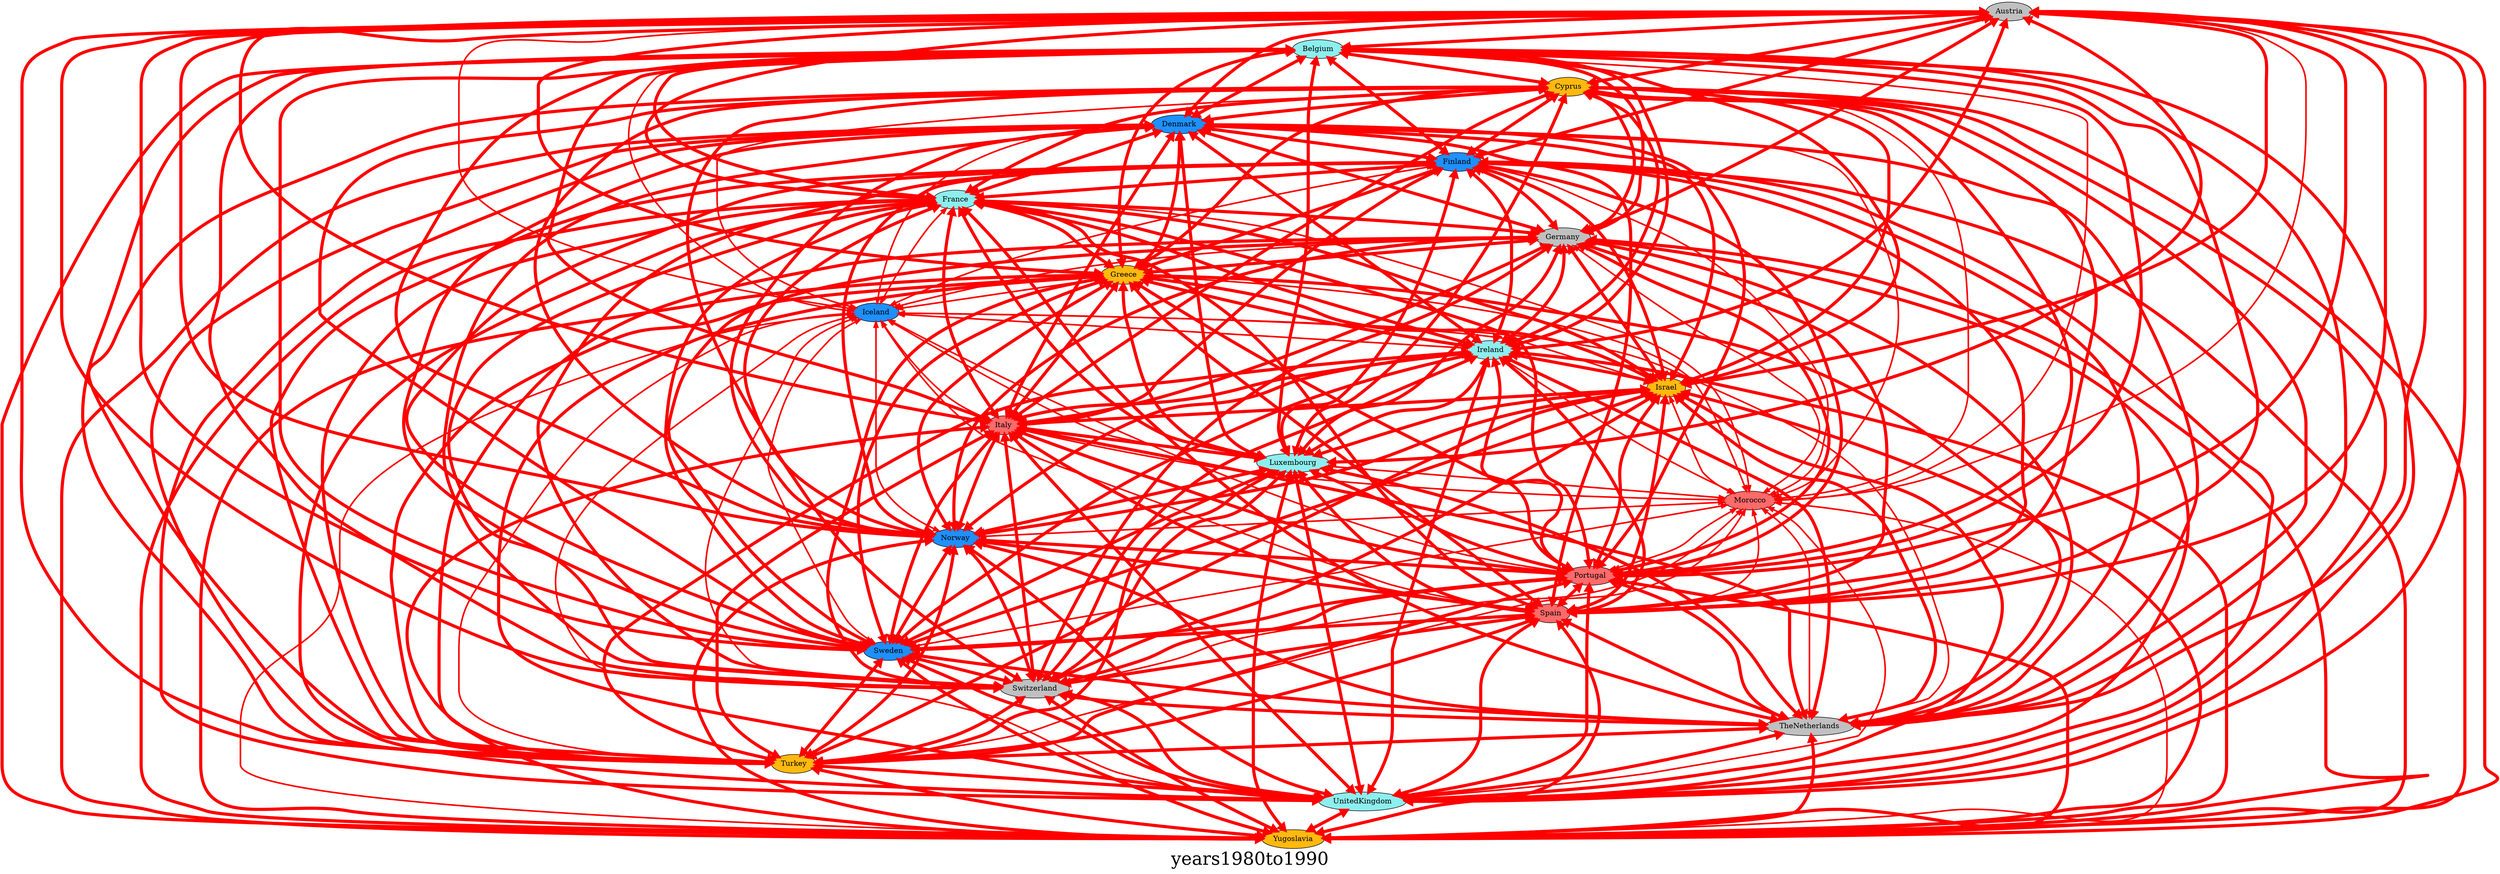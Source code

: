 digraph{ graph [label=years1980to1990, fontsize=34]; Denmark [style=filled,fillcolor=dodgerblue]; Italy [style=filled,fillcolor=indianred1]; Belgium [style=filled,fillcolor=darkslategray2]; Italy [style=filled,fillcolor=indianred1]; Denmark [style=filled,fillcolor=dodgerblue]; Finland [style=filled,fillcolor=dodgerblue]; Germany [style=filled,fillcolor=gray]; Ireland [style=filled,fillcolor=darkslategray2]; Finland [style=filled,fillcolor=dodgerblue]; Luxembourg [style=filled,fillcolor=darkslategray2]; Switzerland [style=filled,fillcolor=gray]; Turkey [style=filled,fillcolor=darkgoldenrod1]; Iceland [style=filled,fillcolor=dodgerblue]; Turkey [style=filled,fillcolor=darkgoldenrod1]; Luxembourg [style=filled,fillcolor=darkslategray2]; Spain [style=filled,fillcolor=indianred1]; Greece [style=filled,fillcolor=darkgoldenrod1]; Italy [style=filled,fillcolor=indianred1]; Austria [style=filled,fillcolor=gray]; Ireland [style=filled,fillcolor=darkslategray2]; Belgium [style=filled,fillcolor=darkslategray2]; Yugoslavia [style=filled,fillcolor=darkgoldenrod1]; Switzerland [style=filled,fillcolor=gray]; Yugoslavia [style=filled,fillcolor=darkgoldenrod1]; Greece [style=filled,fillcolor=darkgoldenrod1]; Spain [style=filled,fillcolor=indianred1]; France [style=filled,fillcolor=darkslategray2]; Ireland [style=filled,fillcolor=darkslategray2]; Norway [style=filled,fillcolor=dodgerblue]; TheNetherlands [style=filled,fillcolor=gray]; Italy [style=filled,fillcolor=indianred1]; Sweden [style=filled,fillcolor=dodgerblue]; Iceland [style=filled,fillcolor=dodgerblue]; Switzerland [style=filled,fillcolor=gray]; Luxembourg [style=filled,fillcolor=darkslategray2]; Yugoslavia [style=filled,fillcolor=darkgoldenrod1]; Ireland [style=filled,fillcolor=darkslategray2]; UnitedKingdom [style=filled,fillcolor=darkslategray2]; Finland [style=filled,fillcolor=dodgerblue]; TheNetherlands [style=filled,fillcolor=gray]; Germany [style=filled,fillcolor=gray]; Portugal [style=filled,fillcolor=indianred1]; Austria [style=filled,fillcolor=gray]; Portugal [style=filled,fillcolor=indianred1]; Denmark [style=filled,fillcolor=dodgerblue]; Iceland [style=filled,fillcolor=dodgerblue]; Morocco [style=filled,fillcolor=indianred1]; Norway [style=filled,fillcolor=dodgerblue]; Austria [style=filled,fillcolor=gray]; Denmark [style=filled,fillcolor=dodgerblue]; Sweden [style=filled,fillcolor=dodgerblue]; UnitedKingdom [style=filled,fillcolor=darkslategray2]; Turkey [style=filled,fillcolor=darkgoldenrod1]; Yugoslavia [style=filled,fillcolor=darkgoldenrod1]; Finland [style=filled,fillcolor=dodgerblue]; France [style=filled,fillcolor=darkslategray2]; Iceland [style=filled,fillcolor=dodgerblue]; Israel [style=filled,fillcolor=darkgoldenrod1]; Italy [style=filled,fillcolor=indianred1]; Yugoslavia [style=filled,fillcolor=darkgoldenrod1]; Italy [style=filled,fillcolor=indianred1]; Norway [style=filled,fillcolor=dodgerblue]; Italy [style=filled,fillcolor=indianred1]; Switzerland [style=filled,fillcolor=gray]; Finland [style=filled,fillcolor=dodgerblue]; Ireland [style=filled,fillcolor=darkslategray2]; Greece [style=filled,fillcolor=darkgoldenrod1]; Iceland [style=filled,fillcolor=dodgerblue]; Cyprus [style=filled,fillcolor=darkgoldenrod1]; Luxembourg [style=filled,fillcolor=darkslategray2]; Denmark [style=filled,fillcolor=dodgerblue]; Ireland [style=filled,fillcolor=darkslategray2]; Austria [style=filled,fillcolor=gray]; Turkey [style=filled,fillcolor=darkgoldenrod1]; Germany [style=filled,fillcolor=gray]; Switzerland [style=filled,fillcolor=gray]; Austria [style=filled,fillcolor=gray]; Iceland [style=filled,fillcolor=dodgerblue]; Finland [style=filled,fillcolor=dodgerblue]; Israel [style=filled,fillcolor=darkgoldenrod1]; Morocco [style=filled,fillcolor=indianred1]; Turkey [style=filled,fillcolor=darkgoldenrod1]; Austria [style=filled,fillcolor=gray]; Israel [style=filled,fillcolor=darkgoldenrod1]; Denmark [style=filled,fillcolor=dodgerblue]; Portugal [style=filled,fillcolor=indianred1]; Austria [style=filled,fillcolor=gray]; Yugoslavia [style=filled,fillcolor=darkgoldenrod1]; Germany [style=filled,fillcolor=gray]; TheNetherlands [style=filled,fillcolor=gray]; Luxembourg [style=filled,fillcolor=darkslategray2]; TheNetherlands [style=filled,fillcolor=gray]; Norway [style=filled,fillcolor=dodgerblue]; Yugoslavia [style=filled,fillcolor=darkgoldenrod1]; Cyprus [style=filled,fillcolor=darkgoldenrod1]; Norway [style=filled,fillcolor=dodgerblue]; Greece [style=filled,fillcolor=darkgoldenrod1]; Israel [style=filled,fillcolor=darkgoldenrod1]; France [style=filled,fillcolor=darkslategray2]; Portugal [style=filled,fillcolor=indianred1]; Switzerland [style=filled,fillcolor=gray]; UnitedKingdom [style=filled,fillcolor=darkslategray2]; Cyprus [style=filled,fillcolor=darkgoldenrod1]; Turkey [style=filled,fillcolor=darkgoldenrod1]; Luxembourg [style=filled,fillcolor=darkslategray2]; Sweden [style=filled,fillcolor=dodgerblue]; Israel [style=filled,fillcolor=darkgoldenrod1]; UnitedKingdom [style=filled,fillcolor=darkslategray2]; Belgium [style=filled,fillcolor=darkslategray2]; Ireland [style=filled,fillcolor=darkslategray2]; Morocco [style=filled,fillcolor=indianred1]; Sweden [style=filled,fillcolor=dodgerblue]; Denmark [style=filled,fillcolor=dodgerblue]; Greece [style=filled,fillcolor=darkgoldenrod1]; Austria [style=filled,fillcolor=gray]; UnitedKingdom [style=filled,fillcolor=darkslategray2]; Belgium [style=filled,fillcolor=darkslategray2]; UnitedKingdom [style=filled,fillcolor=darkslategray2]; Denmark [style=filled,fillcolor=dodgerblue]; Morocco [style=filled,fillcolor=indianred1]; Italy [style=filled,fillcolor=indianred1]; Luxembourg [style=filled,fillcolor=darkslategray2]; Germany [style=filled,fillcolor=gray]; Israel [style=filled,fillcolor=darkgoldenrod1]; Denmark [style=filled,fillcolor=dodgerblue]; Luxembourg [style=filled,fillcolor=darkslategray2]; Cyprus [style=filled,fillcolor=darkgoldenrod1]; Germany [style=filled,fillcolor=gray]; Finland [style=filled,fillcolor=dodgerblue]; Iceland [style=filled,fillcolor=dodgerblue]; Ireland [style=filled,fillcolor=darkslategray2]; Portugal [style=filled,fillcolor=indianred1]; Luxembourg [style=filled,fillcolor=darkslategray2]; Switzerland [style=filled,fillcolor=gray]; Finland [style=filled,fillcolor=dodgerblue]; Spain [style=filled,fillcolor=indianred1]; Switzerland [style=filled,fillcolor=gray]; Cyprus [style=filled,fillcolor=darkgoldenrod1]; Italy [style=filled,fillcolor=indianred1]; TheNetherlands [style=filled,fillcolor=gray]; Spain [style=filled,fillcolor=indianred1]; Turkey [style=filled,fillcolor=darkgoldenrod1]; Finland [style=filled,fillcolor=dodgerblue]; Turkey [style=filled,fillcolor=darkgoldenrod1]; Portugal [style=filled,fillcolor=indianred1]; Yugoslavia [style=filled,fillcolor=darkgoldenrod1]; Germany [style=filled,fillcolor=gray]; Italy [style=filled,fillcolor=indianred1]; Greece [style=filled,fillcolor=darkgoldenrod1]; TheNetherlands [style=filled,fillcolor=gray]; Germany [style=filled,fillcolor=gray]; Greece [style=filled,fillcolor=darkgoldenrod1]; Sweden [style=filled,fillcolor=dodgerblue]; Turkey [style=filled,fillcolor=darkgoldenrod1]; Switzerland [style=filled,fillcolor=gray]; TheNetherlands [style=filled,fillcolor=gray]; Cyprus [style=filled,fillcolor=darkgoldenrod1]; Finland [style=filled,fillcolor=dodgerblue]; Belgium [style=filled,fillcolor=darkslategray2]; Switzerland [style=filled,fillcolor=gray]; Denmark [style=filled,fillcolor=dodgerblue]; Switzerland [style=filled,fillcolor=gray]; Austria [style=filled,fillcolor=gray]; Switzerland [style=filled,fillcolor=gray]; Ireland [style=filled,fillcolor=darkslategray2]; Switzerland [style=filled,fillcolor=gray]; Cyprus [style=filled,fillcolor=darkgoldenrod1]; Iceland [style=filled,fillcolor=dodgerblue]; Austria [style=filled,fillcolor=gray]; Spain [style=filled,fillcolor=indianred1]; France [style=filled,fillcolor=darkslategray2]; Italy [style=filled,fillcolor=indianred1]; France [style=filled,fillcolor=darkslategray2]; Israel [style=filled,fillcolor=darkgoldenrod1]; Greece [style=filled,fillcolor=darkgoldenrod1]; Switzerland [style=filled,fillcolor=gray]; Austria [style=filled,fillcolor=gray]; Germany [style=filled,fillcolor=gray]; Finland [style=filled,fillcolor=dodgerblue]; UnitedKingdom [style=filled,fillcolor=darkslategray2]; France [style=filled,fillcolor=darkslategray2]; Luxembourg [style=filled,fillcolor=darkslategray2]; Spain [style=filled,fillcolor=indianred1]; UnitedKingdom [style=filled,fillcolor=darkslategray2]; Israel [style=filled,fillcolor=darkgoldenrod1]; Sweden [style=filled,fillcolor=dodgerblue]; Iceland [style=filled,fillcolor=dodgerblue]; Yugoslavia [style=filled,fillcolor=darkgoldenrod1]; Germany [style=filled,fillcolor=gray]; Luxembourg [style=filled,fillcolor=darkslategray2]; Portugal [style=filled,fillcolor=indianred1]; Switzerland [style=filled,fillcolor=gray]; Ireland [style=filled,fillcolor=darkslategray2]; Israel [style=filled,fillcolor=darkgoldenrod1]; Greece [style=filled,fillcolor=darkgoldenrod1]; UnitedKingdom [style=filled,fillcolor=darkslategray2]; Finland [style=filled,fillcolor=dodgerblue]; Sweden [style=filled,fillcolor=dodgerblue]; Iceland [style=filled,fillcolor=dodgerblue]; Ireland [style=filled,fillcolor=darkslategray2]; Austria [style=filled,fillcolor=gray]; Italy [style=filled,fillcolor=indianred1]; Denmark [style=filled,fillcolor=dodgerblue]; Turkey [style=filled,fillcolor=darkgoldenrod1]; Norway [style=filled,fillcolor=dodgerblue]; Turkey [style=filled,fillcolor=darkgoldenrod1]; France [style=filled,fillcolor=darkslategray2]; Greece [style=filled,fillcolor=darkgoldenrod1]; Austria [style=filled,fillcolor=gray]; Morocco [style=filled,fillcolor=indianred1]; Germany [style=filled,fillcolor=gray]; Yugoslavia [style=filled,fillcolor=darkgoldenrod1]; France [style=filled,fillcolor=darkslategray2]; TheNetherlands [style=filled,fillcolor=gray]; Sweden [style=filled,fillcolor=dodgerblue]; TheNetherlands [style=filled,fillcolor=gray]; Cyprus [style=filled,fillcolor=darkgoldenrod1]; Morocco [style=filled,fillcolor=indianred1]; Cyprus [style=filled,fillcolor=darkgoldenrod1]; Switzerland [style=filled,fillcolor=gray]; Ireland [style=filled,fillcolor=darkslategray2]; Spain [style=filled,fillcolor=indianred1]; Iceland [style=filled,fillcolor=dodgerblue]; TheNetherlands [style=filled,fillcolor=gray]; Cyprus [style=filled,fillcolor=darkgoldenrod1]; TheNetherlands [style=filled,fillcolor=gray]; Ireland [style=filled,fillcolor=darkslategray2]; Italy [style=filled,fillcolor=indianred1]; Israel [style=filled,fillcolor=darkgoldenrod1]; Morocco [style=filled,fillcolor=indianred1]; Cyprus [style=filled,fillcolor=darkgoldenrod1]; Israel [style=filled,fillcolor=darkgoldenrod1]; Austria [style=filled,fillcolor=gray]; Luxembourg [style=filled,fillcolor=darkslategray2]; Denmark [style=filled,fillcolor=dodgerblue]; Norway [style=filled,fillcolor=dodgerblue]; TheNetherlands [style=filled,fillcolor=gray]; Yugoslavia [style=filled,fillcolor=darkgoldenrod1]; Greece [style=filled,fillcolor=darkgoldenrod1]; Portugal [style=filled,fillcolor=indianred1]; Morocco [style=filled,fillcolor=indianred1]; Yugoslavia [style=filled,fillcolor=darkgoldenrod1]; Belgium [style=filled,fillcolor=darkslategray2]; Germany [style=filled,fillcolor=gray]; Spain [style=filled,fillcolor=indianred1]; TheNetherlands [style=filled,fillcolor=gray]; Germany [style=filled,fillcolor=gray]; UnitedKingdom [style=filled,fillcolor=darkslategray2]; Sweden [style=filled,fillcolor=dodgerblue]; Yugoslavia [style=filled,fillcolor=darkgoldenrod1]; Israel [style=filled,fillcolor=darkgoldenrod1]; Norway [style=filled,fillcolor=dodgerblue]; Finland [style=filled,fillcolor=dodgerblue]; Italy [style=filled,fillcolor=indianred1]; TheNetherlands [style=filled,fillcolor=gray]; UnitedKingdom [style=filled,fillcolor=darkslategray2]; Greece [style=filled,fillcolor=darkgoldenrod1]; Norway [style=filled,fillcolor=dodgerblue]; Iceland [style=filled,fillcolor=dodgerblue]; Italy [style=filled,fillcolor=indianred1]; Iceland [style=filled,fillcolor=dodgerblue]; Portugal [style=filled,fillcolor=indianred1]; Iceland [style=filled,fillcolor=dodgerblue]; Spain [style=filled,fillcolor=indianred1]; Cyprus [style=filled,fillcolor=darkgoldenrod1]; Denmark [style=filled,fillcolor=dodgerblue]; Sweden [style=filled,fillcolor=dodgerblue]; Austria [style=filled,fillcolor=gray]; Sweden [style=filled,fillcolor=dodgerblue]; Denmark [style=filled,fillcolor=dodgerblue]; UnitedKingdom [style=filled,fillcolor=darkslategray2]; Cyprus [style=filled,fillcolor=darkgoldenrod1]; Yugoslavia [style=filled,fillcolor=darkgoldenrod1]; Greece [style=filled,fillcolor=darkgoldenrod1]; Yugoslavia [style=filled,fillcolor=darkgoldenrod1]; Germany [style=filled,fillcolor=gray]; Morocco [style=filled,fillcolor=indianred1]; Iceland [style=filled,fillcolor=dodgerblue]; Luxembourg [style=filled,fillcolor=darkslategray2]; Morocco [style=filled,fillcolor=indianred1]; Belgium [style=filled,fillcolor=darkslategray2]; TheNetherlands [style=filled,fillcolor=gray]; Germany [style=filled,fillcolor=gray]; Iceland [style=filled,fillcolor=dodgerblue]; Portugal [style=filled,fillcolor=indianred1]; Turkey [style=filled,fillcolor=darkgoldenrod1]; Israel [style=filled,fillcolor=darkgoldenrod1]; Turkey [style=filled,fillcolor=darkgoldenrod1]; Finland [style=filled,fillcolor=dodgerblue]; Portugal [style=filled,fillcolor=indianred1]; Germany [style=filled,fillcolor=gray]; Turkey [style=filled,fillcolor=darkgoldenrod1]; Belgium [style=filled,fillcolor=darkslategray2]; Finland [style=filled,fillcolor=dodgerblue]; Morocco [style=filled,fillcolor=indianred1]; TheNetherlands [style=filled,fillcolor=gray]; Italy [style=filled,fillcolor=indianred1]; Spain [style=filled,fillcolor=indianred1]; Cyprus [style=filled,fillcolor=darkgoldenrod1]; UnitedKingdom [style=filled,fillcolor=darkslategray2]; Austria [style=filled,fillcolor=gray]; Belgium [style=filled,fillcolor=darkslategray2]; France [style=filled,fillcolor=darkslategray2]; Spain [style=filled,fillcolor=indianred1]; Norway [style=filled,fillcolor=dodgerblue]; Sweden [style=filled,fillcolor=dodgerblue]; Turkey [style=filled,fillcolor=darkgoldenrod1]; UnitedKingdom [style=filled,fillcolor=darkslategray2]; Portugal [style=filled,fillcolor=indianred1]; Spain [style=filled,fillcolor=indianred1]; France [style=filled,fillcolor=darkslategray2]; Norway [style=filled,fillcolor=dodgerblue]; Finland [style=filled,fillcolor=dodgerblue]; Norway [style=filled,fillcolor=dodgerblue]; Greece [style=filled,fillcolor=darkgoldenrod1]; Morocco [style=filled,fillcolor=indianred1]; Italy [style=filled,fillcolor=indianred1]; Morocco [style=filled,fillcolor=indianred1]; Austria [style=filled,fillcolor=gray]; Cyprus [style=filled,fillcolor=darkgoldenrod1]; Belgium [style=filled,fillcolor=darkslategray2]; Morocco [style=filled,fillcolor=indianred1]; Italy [style=filled,fillcolor=indianred1]; Turkey [style=filled,fillcolor=darkgoldenrod1]; Denmark [style=filled,fillcolor=dodgerblue]; Germany [style=filled,fillcolor=gray]; Israel [style=filled,fillcolor=darkgoldenrod1]; TheNetherlands [style=filled,fillcolor=gray]; Denmark [style=filled,fillcolor=dodgerblue]; Spain [style=filled,fillcolor=indianred1]; Finland [style=filled,fillcolor=dodgerblue]; Morocco [style=filled,fillcolor=indianred1]; Ireland [style=filled,fillcolor=darkslategray2]; Norway [style=filled,fillcolor=dodgerblue]; Austria [style=filled,fillcolor=gray]; Greece [style=filled,fillcolor=darkgoldenrod1]; Cyprus [style=filled,fillcolor=darkgoldenrod1]; Sweden [style=filled,fillcolor=dodgerblue]; TheNetherlands [style=filled,fillcolor=gray]; Turkey [style=filled,fillcolor=darkgoldenrod1]; Morocco [style=filled,fillcolor=indianred1]; UnitedKingdom [style=filled,fillcolor=darkslategray2]; Iceland [style=filled,fillcolor=dodgerblue]; UnitedKingdom [style=filled,fillcolor=darkslategray2]; Austria [style=filled,fillcolor=gray]; TheNetherlands [style=filled,fillcolor=gray]; Finland [style=filled,fillcolor=dodgerblue]; Germany [style=filled,fillcolor=gray]; Luxembourg [style=filled,fillcolor=darkslategray2]; Portugal [style=filled,fillcolor=indianred1]; Norway [style=filled,fillcolor=dodgerblue]; Spain [style=filled,fillcolor=indianred1]; France [style=filled,fillcolor=darkslategray2]; Switzerland [style=filled,fillcolor=gray]; France [style=filled,fillcolor=darkslategray2]; Sweden [style=filled,fillcolor=dodgerblue]; Switzerland [style=filled,fillcolor=gray]; Luxembourg [style=filled,fillcolor=darkslategray2]; UnitedKingdom [style=filled,fillcolor=darkslategray2]; France [style=filled,fillcolor=darkslategray2]; Yugoslavia [style=filled,fillcolor=darkgoldenrod1]; Italy [style=filled,fillcolor=indianred1]; UnitedKingdom [style=filled,fillcolor=darkslategray2]; Iceland [style=filled,fillcolor=dodgerblue]; Norway [style=filled,fillcolor=dodgerblue]; Morocco [style=filled,fillcolor=indianred1]; Portugal [style=filled,fillcolor=indianred1]; Greece [style=filled,fillcolor=darkgoldenrod1]; Turkey [style=filled,fillcolor=darkgoldenrod1]; Finland [style=filled,fillcolor=dodgerblue]; Switzerland [style=filled,fillcolor=gray]; Ireland [style=filled,fillcolor=darkslategray2]; TheNetherlands [style=filled,fillcolor=gray]; Greece [style=filled,fillcolor=darkgoldenrod1]; Luxembourg [style=filled,fillcolor=darkslategray2]; Israel [style=filled,fillcolor=darkgoldenrod1]; Italy [style=filled,fillcolor=indianred1]; Morocco [style=filled,fillcolor=indianred1]; Spain [style=filled,fillcolor=indianred1]; Israel [style=filled,fillcolor=darkgoldenrod1]; Yugoslavia [style=filled,fillcolor=darkgoldenrod1]; Ireland [style=filled,fillcolor=darkslategray2]; Sweden [style=filled,fillcolor=dodgerblue]; Belgium [style=filled,fillcolor=darkslategray2]; Israel [style=filled,fillcolor=darkgoldenrod1]; Belgium [style=filled,fillcolor=darkslategray2]; Portugal [style=filled,fillcolor=indianred1]; Denmark [style=filled,fillcolor=dodgerblue]; TheNetherlands [style=filled,fillcolor=gray]; Morocco [style=filled,fillcolor=indianred1]; Switzerland [style=filled,fillcolor=gray]; Spain [style=filled,fillcolor=indianred1]; Sweden [style=filled,fillcolor=dodgerblue]; Denmark [style=filled,fillcolor=dodgerblue]; France [style=filled,fillcolor=darkslategray2]; Israel [style=filled,fillcolor=darkgoldenrod1]; Portugal [style=filled,fillcolor=indianred1]; Belgium [style=filled,fillcolor=darkslategray2]; Sweden [style=filled,fillcolor=dodgerblue]; Norway [style=filled,fillcolor=dodgerblue]; UnitedKingdom [style=filled,fillcolor=darkslategray2]; Norway [style=filled,fillcolor=dodgerblue]; Switzerland [style=filled,fillcolor=gray]; France [style=filled,fillcolor=darkslategray2]; UnitedKingdom [style=filled,fillcolor=darkslategray2]; Germany [style=filled,fillcolor=gray]; Sweden [style=filled,fillcolor=dodgerblue]; Cyprus [style=filled,fillcolor=darkgoldenrod1]; Spain [style=filled,fillcolor=indianred1]; Cyprus [style=filled,fillcolor=darkgoldenrod1]; France [style=filled,fillcolor=darkslategray2]; Iceland [style=filled,fillcolor=dodgerblue]; Sweden [style=filled,fillcolor=dodgerblue]; Greece [style=filled,fillcolor=darkgoldenrod1]; Ireland [style=filled,fillcolor=darkslategray2]; Israel [style=filled,fillcolor=darkgoldenrod1]; Luxembourg [style=filled,fillcolor=darkslategray2]; Cyprus [style=filled,fillcolor=darkgoldenrod1]; Greece [style=filled,fillcolor=darkgoldenrod1]; Belgium [style=filled,fillcolor=darkslategray2]; Norway [style=filled,fillcolor=dodgerblue]; Israel [style=filled,fillcolor=darkgoldenrod1]; Spain [style=filled,fillcolor=indianred1]; UnitedKingdom [style=filled,fillcolor=darkslategray2]; Yugoslavia [style=filled,fillcolor=darkgoldenrod1]; Belgium [style=filled,fillcolor=darkslategray2]; France [style=filled,fillcolor=darkslategray2]; Germany [style=filled,fillcolor=gray]; Ireland [style=filled,fillcolor=darkslategray2]; Turkey [style=filled,fillcolor=darkgoldenrod1]; Portugal [style=filled,fillcolor=indianred1]; TheNetherlands [style=filled,fillcolor=gray]; Belgium [style=filled,fillcolor=darkslategray2]; Iceland [style=filled,fillcolor=dodgerblue]; Germany [style=filled,fillcolor=gray]; Spain [style=filled,fillcolor=indianred1]; Austria [style=filled,fillcolor=gray]; France [style=filled,fillcolor=darkslategray2]; Israel [style=filled,fillcolor=darkgoldenrod1]; Switzerland [style=filled,fillcolor=gray]; Luxembourg [style=filled,fillcolor=darkslategray2]; Turkey [style=filled,fillcolor=darkgoldenrod1]; Luxembourg [style=filled,fillcolor=darkslategray2]; Norway [style=filled,fillcolor=dodgerblue]; France [style=filled,fillcolor=darkslategray2]; Iceland [style=filled,fillcolor=dodgerblue]; Ireland [style=filled,fillcolor=darkslategray2]; Luxembourg [style=filled,fillcolor=darkslategray2]; Austria [style=filled,fillcolor=gray]; Finland [style=filled,fillcolor=dodgerblue]; Greece [style=filled,fillcolor=darkgoldenrod1]; Sweden [style=filled,fillcolor=dodgerblue]; Belgium [style=filled,fillcolor=darkslategray2]; Greece [style=filled,fillcolor=darkgoldenrod1]; Belgium [style=filled,fillcolor=darkslategray2]; Cyprus [style=filled,fillcolor=darkgoldenrod1]; Belgium [style=filled,fillcolor=darkslategray2]; Turkey [style=filled,fillcolor=darkgoldenrod1]; Spain [style=filled,fillcolor=indianred1]; Yugoslavia [style=filled,fillcolor=darkgoldenrod1]; Italy [style=filled,fillcolor=indianred1]; Portugal [style=filled,fillcolor=indianred1]; Ireland [style=filled,fillcolor=darkslategray2]; Morocco [style=filled,fillcolor=indianred1]; Belgium [style=filled,fillcolor=darkslategray2]; Denmark [style=filled,fillcolor=dodgerblue]; Germany [style=filled,fillcolor=gray]; Norway [style=filled,fillcolor=dodgerblue]; Belgium [style=filled,fillcolor=darkslategray2]; Luxembourg [style=filled,fillcolor=darkslategray2]; Denmark [style=filled,fillcolor=dodgerblue]; Yugoslavia [style=filled,fillcolor=darkgoldenrod1]; Belgium [style=filled,fillcolor=darkslategray2]; Spain [style=filled,fillcolor=indianred1]; Cyprus [style=filled,fillcolor=darkgoldenrod1]; Ireland [style=filled,fillcolor=darkslategray2]; Denmark [style=filled,fillcolor=dodgerblue]; Israel [style=filled,fillcolor=darkgoldenrod1]; Cyprus [style=filled,fillcolor=darkgoldenrod1]; Portugal [style=filled,fillcolor=indianred1]; Sweden [style=filled,fillcolor=dodgerblue]; Finland [style=filled,fillcolor=dodgerblue]; Yugoslavia [style=filled,fillcolor=darkgoldenrod1]; Ireland [style=filled,fillcolor=darkslategray2]; Yugoslavia [style=filled,fillcolor=darkgoldenrod1]; Finland [style=filled,fillcolor=dodgerblue]; Greece [style=filled,fillcolor=darkgoldenrod1]; France [style=filled,fillcolor=darkslategray2]; Morocco [style=filled,fillcolor=indianred1]; France [style=filled,fillcolor=darkslategray2]; Turkey [style=filled,fillcolor=darkgoldenrod1]; Norway [style=filled,fillcolor=dodgerblue]; Portugal [style=filled,fillcolor=indianred1]; Austria [style=filled,fillcolor=gray]; Norway [style=filled,fillcolor=dodgerblue]; Portugal [style=filled,fillcolor=indianred1]; UnitedKingdom [style=filled,fillcolor=darkslategray2]; Denmark->Italy [dir=both color=red penwidth=3 penwidth=6];Belgium->Italy [dir=both color=red penwidth=3 penwidth=6];Denmark->Finland [dir=both color=red penwidth=3 penwidth=6];Germany->Ireland [dir=both color=red penwidth=3 penwidth=6];Finland->Luxembourg [dir=both color=red penwidth=3 penwidth=6];Switzerland->Turkey [dir=both color=red penwidth=3 penwidth=6];Iceland->Turkey [dir=both color=red penwidth=3 penwidth=3];Luxembourg->Spain [dir=both color=red penwidth=3 penwidth=6];Greece->Italy [dir=both color=red penwidth=3 penwidth=6];Austria->Ireland [dir=both color=red penwidth=3 penwidth=6];Belgium->Yugoslavia [dir=both color=red penwidth=3 penwidth=6];Switzerland->Yugoslavia [dir=both color=red penwidth=3 penwidth=6];Greece->Spain [dir=both color=red penwidth=3 penwidth=6];France->Ireland [dir=both color=red penwidth=3 penwidth=6];Norway->TheNetherlands [dir=both color=red penwidth=3 penwidth=6];Italy->Sweden [dir=both color=red penwidth=3 penwidth=6];Iceland->Switzerland [dir=both color=red penwidth=3 penwidth=3];Luxembourg->Yugoslavia [dir=both color=red penwidth=3 penwidth=6];Ireland->UnitedKingdom [dir=both color=red penwidth=3 penwidth=6];Finland->TheNetherlands [dir=both color=red penwidth=3 penwidth=6];Germany->Portugal [dir=both color=red penwidth=3 penwidth=6];Austria->Portugal [dir=both color=red penwidth=3 penwidth=6];Denmark->Iceland [dir=both color=red penwidth=3 penwidth=3];Morocco->Norway [dir=both color=red penwidth=3 penwidth=3];Austria->Denmark [dir=both color=red penwidth=3 penwidth=6];Sweden->UnitedKingdom [dir=both color=red penwidth=3 penwidth=6];Turkey->Yugoslavia [dir=both color=red penwidth=3 penwidth=6];Finland->France [dir=both color=red penwidth=3 penwidth=6];Iceland->Israel [dir=both color=red penwidth=3 penwidth=3];Italy->Yugoslavia [dir=both color=red penwidth=3 penwidth=6];Italy->Norway [dir=both color=red penwidth=3 penwidth=6];Italy->Switzerland [dir=both color=red penwidth=3 penwidth=6];Finland->Ireland [dir=both color=red penwidth=3 penwidth=6];Greece->Iceland [dir=both color=red penwidth=3 penwidth=3];Cyprus->Luxembourg [dir=both color=red penwidth=3 penwidth=6];Denmark->Ireland [dir=both color=red penwidth=3 penwidth=6];Austria->Turkey [dir=both color=red penwidth=3 penwidth=6];Germany->Switzerland [dir=both color=red penwidth=3 penwidth=6];Austria->Iceland [dir=both color=red penwidth=3 penwidth=3];Finland->Israel [dir=both color=red penwidth=3 penwidth=6];Morocco->Turkey [dir=both color=red penwidth=3 penwidth=3];Austria->Israel [dir=both color=red penwidth=3 penwidth=6];Denmark->Portugal [dir=both color=red penwidth=3 penwidth=6];Austria->Yugoslavia [dir=both color=red penwidth=3 penwidth=6];Germany->TheNetherlands [dir=both color=red penwidth=3 penwidth=6];Luxembourg->TheNetherlands [dir=both color=red penwidth=3 penwidth=6];Norway->Yugoslavia [dir=both color=red penwidth=3 penwidth=6];Cyprus->Norway [dir=both color=red penwidth=3 penwidth=6];Greece->Israel [dir=both color=red penwidth=3 penwidth=6];France->Portugal [dir=both color=red penwidth=3 penwidth=6];Switzerland->UnitedKingdom [dir=both color=red penwidth=3 penwidth=6];Cyprus->Turkey [dir=both color=red penwidth=3 penwidth=6];Luxembourg->Sweden [dir=both color=red penwidth=3 penwidth=6];Israel->UnitedKingdom [dir=both color=red penwidth=3 penwidth=6];Belgium->Ireland [dir=both color=red penwidth=3 penwidth=6];Morocco->Sweden [dir=both color=red penwidth=3 penwidth=3];Denmark->Greece [dir=both color=red penwidth=3 penwidth=6];Austria->UnitedKingdom [dir=both color=red penwidth=3 penwidth=6];Belgium->UnitedKingdom [dir=both color=red penwidth=3 penwidth=6];Denmark->Morocco [dir=both color=red penwidth=3 penwidth=3];Italy->Luxembourg [dir=both color=red penwidth=3 penwidth=6];Germany->Israel [dir=both color=red penwidth=3 penwidth=6];Denmark->Luxembourg [dir=both color=red penwidth=3 penwidth=6];Cyprus->Germany [dir=both color=red penwidth=3 penwidth=6];Finland->Iceland [dir=both color=red penwidth=3 penwidth=3];Ireland->Portugal [dir=both color=red penwidth=3 penwidth=6];Luxembourg->Switzerland [dir=both color=red penwidth=3 penwidth=6];Finland->Spain [dir=both color=red penwidth=3 penwidth=6];Spain->Switzerland [dir=both color=red penwidth=3 penwidth=6];Cyprus->Italy [dir=both color=red penwidth=3 penwidth=6];Italy->TheNetherlands [dir=both color=red penwidth=3 penwidth=6];Spain->Turkey [dir=both color=red penwidth=3 penwidth=6];Finland->Turkey [dir=both color=red penwidth=3 penwidth=6];Portugal->Yugoslavia [dir=both color=red penwidth=3 penwidth=6];Germany->Italy [dir=both color=red penwidth=3 penwidth=6];Greece->TheNetherlands [dir=both color=red penwidth=3 penwidth=6];Germany->Greece [dir=both color=red penwidth=3 penwidth=6];Sweden->Turkey [dir=both color=red penwidth=3 penwidth=6];Switzerland->TheNetherlands [dir=both color=red penwidth=3 penwidth=6];Cyprus->Finland [dir=both color=red penwidth=3 penwidth=6];Belgium->Switzerland [dir=both color=red penwidth=3 penwidth=6];Denmark->Switzerland [dir=both color=red penwidth=3 penwidth=6];Austria->Switzerland [dir=both color=red penwidth=3 penwidth=6];Ireland->Switzerland [dir=both color=red penwidth=3 penwidth=6];Cyprus->Iceland [dir=both color=red penwidth=3 penwidth=3];Austria->Spain [dir=both color=red penwidth=3 penwidth=6];France->Italy [dir=both color=red penwidth=3 penwidth=6];France->Israel [dir=both color=red penwidth=3 penwidth=6];Greece->Switzerland [dir=both color=red penwidth=3 penwidth=6];Austria->Germany [dir=both color=red penwidth=3 penwidth=6];Finland->UnitedKingdom [dir=both color=red penwidth=3 penwidth=6];France->Luxembourg [dir=both color=red penwidth=3 penwidth=6];Spain->UnitedKingdom [dir=both color=red penwidth=3 penwidth=6];Israel->Sweden [dir=both color=red penwidth=3 penwidth=6];Iceland->Yugoslavia [dir=both color=red penwidth=3 penwidth=3];Germany->Luxembourg [dir=both color=red penwidth=3 penwidth=6];Portugal->Switzerland [dir=both color=red penwidth=3 penwidth=6];Ireland->Israel [dir=both color=red penwidth=3 penwidth=6];Greece->UnitedKingdom [dir=both color=red penwidth=3 penwidth=6];Finland->Sweden [dir=both color=red penwidth=3 penwidth=6];Iceland->Ireland [dir=both color=red penwidth=3 penwidth=3];Austria->Italy [dir=both color=red penwidth=3 penwidth=6];Denmark->Turkey [dir=both color=red penwidth=3 penwidth=6];Norway->Turkey [dir=both color=red penwidth=3 penwidth=6];France->Greece [dir=both color=red penwidth=3 penwidth=6];Austria->Morocco [dir=both color=red penwidth=3 penwidth=3];Germany->Yugoslavia [dir=both color=red penwidth=3 penwidth=6];France->TheNetherlands [dir=both color=red penwidth=3 penwidth=6];Sweden->TheNetherlands [dir=both color=red penwidth=3 penwidth=6];Cyprus->Morocco [dir=both color=red penwidth=3 penwidth=3];Cyprus->Switzerland [dir=both color=red penwidth=3 penwidth=6];Ireland->Spain [dir=both color=red penwidth=3 penwidth=6];Iceland->TheNetherlands [dir=both color=red penwidth=3 penwidth=3];Cyprus->TheNetherlands [dir=both color=red penwidth=3 penwidth=6];Ireland->Italy [dir=both color=red penwidth=3 penwidth=6];Israel->Morocco [dir=both color=red penwidth=3 penwidth=3];Cyprus->Israel [dir=both color=red penwidth=3 penwidth=6];Austria->Luxembourg [dir=both color=red penwidth=3 penwidth=6];Denmark->Norway [dir=both color=red penwidth=3 penwidth=6];TheNetherlands->Yugoslavia [dir=both color=red penwidth=3 penwidth=6];Greece->Portugal [dir=both color=red penwidth=3 penwidth=6];Morocco->Yugoslavia [dir=both color=red penwidth=3 penwidth=3];Belgium->Germany [dir=both color=red penwidth=3 penwidth=6];Spain->TheNetherlands [dir=both color=red penwidth=3 penwidth=6];Germany->UnitedKingdom [dir=both color=red penwidth=3 penwidth=6];Sweden->Yugoslavia [dir=both color=red penwidth=3 penwidth=6];Israel->Norway [dir=both color=red penwidth=3 penwidth=6];Finland->Italy [dir=both color=red penwidth=3 penwidth=6];TheNetherlands->UnitedKingdom [dir=both color=red penwidth=3 penwidth=6];Greece->Norway [dir=both color=red penwidth=3 penwidth=6];Iceland->Italy [dir=both color=red penwidth=3 penwidth=3];Iceland->Portugal [dir=both color=red penwidth=3 penwidth=3];Iceland->Spain [dir=both color=red penwidth=3 penwidth=3];Cyprus->Denmark [dir=both color=red penwidth=3 penwidth=6];Denmark->Sweden [dir=both color=red penwidth=3 penwidth=6];Austria->Sweden [dir=both color=red penwidth=3 penwidth=6];Denmark->UnitedKingdom [dir=both color=red penwidth=3 penwidth=6];Cyprus->Yugoslavia [dir=both color=red penwidth=3 penwidth=6];Greece->Yugoslavia [dir=both color=red penwidth=3 penwidth=6];Germany->Morocco [dir=both color=red penwidth=3 penwidth=3];Iceland->Luxembourg [dir=both color=red penwidth=3 penwidth=3];Luxembourg->Morocco [dir=both color=red penwidth=3 penwidth=3];Belgium->TheNetherlands [dir=both color=red penwidth=3 penwidth=6];Germany->Iceland [dir=both color=red penwidth=3 penwidth=3];Portugal->Turkey [dir=both color=red penwidth=3 penwidth=6];Israel->Turkey [dir=both color=red penwidth=3 penwidth=6];Finland->Portugal [dir=both color=red penwidth=3 penwidth=6];Germany->Turkey [dir=both color=red penwidth=3 penwidth=6];Belgium->Finland [dir=both color=red penwidth=3 penwidth=6];Morocco->TheNetherlands [dir=both color=red penwidth=3 penwidth=3];Italy->Spain [dir=both color=red penwidth=3 penwidth=6];Cyprus->UnitedKingdom [dir=both color=red penwidth=3 penwidth=6];Austria->Belgium [dir=both color=red penwidth=3 penwidth=6];France->Spain [dir=both color=red penwidth=3 penwidth=6];Norway->Sweden [dir=both color=red penwidth=3 penwidth=6];Turkey->UnitedKingdom [dir=both color=red penwidth=3 penwidth=6];Portugal->Spain [dir=both color=red penwidth=3 penwidth=6];France->Norway [dir=both color=red penwidth=3 penwidth=6];Finland->Norway [dir=both color=red penwidth=3 penwidth=6];Greece->Morocco [dir=both color=red penwidth=3 penwidth=3];Italy->Morocco [dir=both color=red penwidth=3 penwidth=3];Austria->Cyprus [dir=both color=red penwidth=3 penwidth=6];Belgium->Morocco [dir=both color=red penwidth=3 penwidth=3];Italy->Turkey [dir=both color=red penwidth=3 penwidth=6];Denmark->Germany [dir=both color=red penwidth=3 penwidth=6];Israel->TheNetherlands [dir=both color=red penwidth=3 penwidth=6];Denmark->Spain [dir=both color=red penwidth=3 penwidth=6];Finland->Morocco [dir=both color=red penwidth=3 penwidth=3];Ireland->Norway [dir=both color=red penwidth=3 penwidth=6];Austria->Greece [dir=both color=red penwidth=3 penwidth=6];Cyprus->Sweden [dir=both color=red penwidth=3 penwidth=6];TheNetherlands->Turkey [dir=both color=red penwidth=3 penwidth=6];Morocco->UnitedKingdom [dir=both color=red penwidth=3 penwidth=3];Iceland->UnitedKingdom [dir=both color=red penwidth=3 penwidth=3];Austria->TheNetherlands [dir=both color=red penwidth=3 penwidth=6];Finland->Germany [dir=both color=red penwidth=3 penwidth=6];Luxembourg->Portugal [dir=both color=red penwidth=3 penwidth=6];Norway->Spain [dir=both color=red penwidth=3 penwidth=6];France->Switzerland [dir=both color=red penwidth=3 penwidth=6];France->Sweden [dir=both color=red penwidth=3 penwidth=6];Sweden->Switzerland [dir=both color=red penwidth=3 penwidth=6];Luxembourg->UnitedKingdom [dir=both color=red penwidth=3 penwidth=6];France->Yugoslavia [dir=both color=red penwidth=3 penwidth=6];Italy->UnitedKingdom [dir=both color=red penwidth=3 penwidth=6];Iceland->Norway [dir=both color=red penwidth=3 penwidth=3];Morocco->Portugal [dir=both color=red penwidth=3 penwidth=3];Greece->Turkey [dir=both color=red penwidth=3 penwidth=6];Finland->Switzerland [dir=both color=red penwidth=3 penwidth=6];Ireland->TheNetherlands [dir=both color=red penwidth=3 penwidth=6];Greece->Luxembourg [dir=both color=red penwidth=3 penwidth=6];Israel->Italy [dir=both color=red penwidth=3 penwidth=6];Morocco->Spain [dir=both color=red penwidth=3 penwidth=3];Israel->Yugoslavia [dir=both color=red penwidth=3 penwidth=6];Ireland->Sweden [dir=both color=red penwidth=3 penwidth=6];Belgium->Israel [dir=both color=red penwidth=3 penwidth=6];Belgium->Portugal [dir=both color=red penwidth=3 penwidth=6];Denmark->TheNetherlands [dir=both color=red penwidth=3 penwidth=6];Morocco->Switzerland [dir=both color=red penwidth=3 penwidth=3];Spain->Sweden [dir=both color=red penwidth=3 penwidth=6];Denmark->France [dir=both color=red penwidth=3 penwidth=6];Israel->Portugal [dir=both color=red penwidth=3 penwidth=6];Belgium->Sweden [dir=both color=red penwidth=3 penwidth=6];Norway->UnitedKingdom [dir=both color=red penwidth=3 penwidth=6];Norway->Switzerland [dir=both color=red penwidth=3 penwidth=6];France->UnitedKingdom [dir=both color=red penwidth=3 penwidth=6];Germany->Sweden [dir=both color=red penwidth=3 penwidth=6];Cyprus->Spain [dir=both color=red penwidth=3 penwidth=6];Cyprus->France [dir=both color=red penwidth=3 penwidth=6];Iceland->Sweden [dir=both color=red penwidth=3 penwidth=3];Greece->Ireland [dir=both color=red penwidth=3 penwidth=6];Israel->Luxembourg [dir=both color=red penwidth=3 penwidth=6];Cyprus->Greece [dir=both color=red penwidth=3 penwidth=6];Belgium->Norway [dir=both color=red penwidth=3 penwidth=6];Israel->Spain [dir=both color=red penwidth=3 penwidth=6];UnitedKingdom->Yugoslavia [dir=both color=red penwidth=3 penwidth=6];Belgium->France [dir=both color=red penwidth=3 penwidth=6];France->Germany [dir=both color=red penwidth=3 penwidth=6];Ireland->Turkey [dir=both color=red penwidth=3 penwidth=6];Portugal->TheNetherlands [dir=both color=red penwidth=3 penwidth=6];Belgium->Iceland [dir=both color=red penwidth=3 penwidth=3];Germany->Spain [dir=both color=red penwidth=3 penwidth=6];Austria->France [dir=both color=red penwidth=3 penwidth=6];Israel->Switzerland [dir=both color=red penwidth=3 penwidth=6];Luxembourg->Turkey [dir=both color=red penwidth=3 penwidth=6];Luxembourg->Norway [dir=both color=red penwidth=3 penwidth=6];France->Iceland [dir=both color=red penwidth=3 penwidth=3];Ireland->Luxembourg [dir=both color=red penwidth=3 penwidth=6];Austria->Finland [dir=both color=red penwidth=3 penwidth=6];Greece->Sweden [dir=both color=red penwidth=3 penwidth=6];Belgium->Greece [dir=both color=red penwidth=3 penwidth=6];Belgium->Cyprus [dir=both color=red penwidth=3 penwidth=6];Belgium->Turkey [dir=both color=red penwidth=3 penwidth=6];Spain->Yugoslavia [dir=both color=red penwidth=3 penwidth=6];Italy->Portugal [dir=both color=red penwidth=3 penwidth=6];Ireland->Morocco [dir=both color=red penwidth=3 penwidth=3];Belgium->Denmark [dir=both color=red penwidth=3 penwidth=6];Germany->Norway [dir=both color=red penwidth=3 penwidth=6];Belgium->Luxembourg [dir=both color=red penwidth=3 penwidth=6];Denmark->Yugoslavia [dir=both color=red penwidth=3 penwidth=6];Belgium->Spain [dir=both color=red penwidth=3 penwidth=6];Cyprus->Ireland [dir=both color=red penwidth=3 penwidth=6];Denmark->Israel [dir=both color=red penwidth=3 penwidth=6];Cyprus->Portugal [dir=both color=red penwidth=3 penwidth=6];Portugal->Sweden [dir=both color=red penwidth=3 penwidth=6];Finland->Yugoslavia [dir=both color=red penwidth=3 penwidth=6];Ireland->Yugoslavia [dir=both color=red penwidth=3 penwidth=6];Finland->Greece [dir=both color=red penwidth=3 penwidth=6];France->Morocco [dir=both color=red penwidth=3 penwidth=3];France->Turkey [dir=both color=red penwidth=3 penwidth=6];Norway->Portugal [dir=both color=red penwidth=3 penwidth=6];Austria->Norway [dir=both color=red penwidth=3 penwidth=6];Portugal->UnitedKingdom [dir=both color=red penwidth=3 penwidth=6];}
